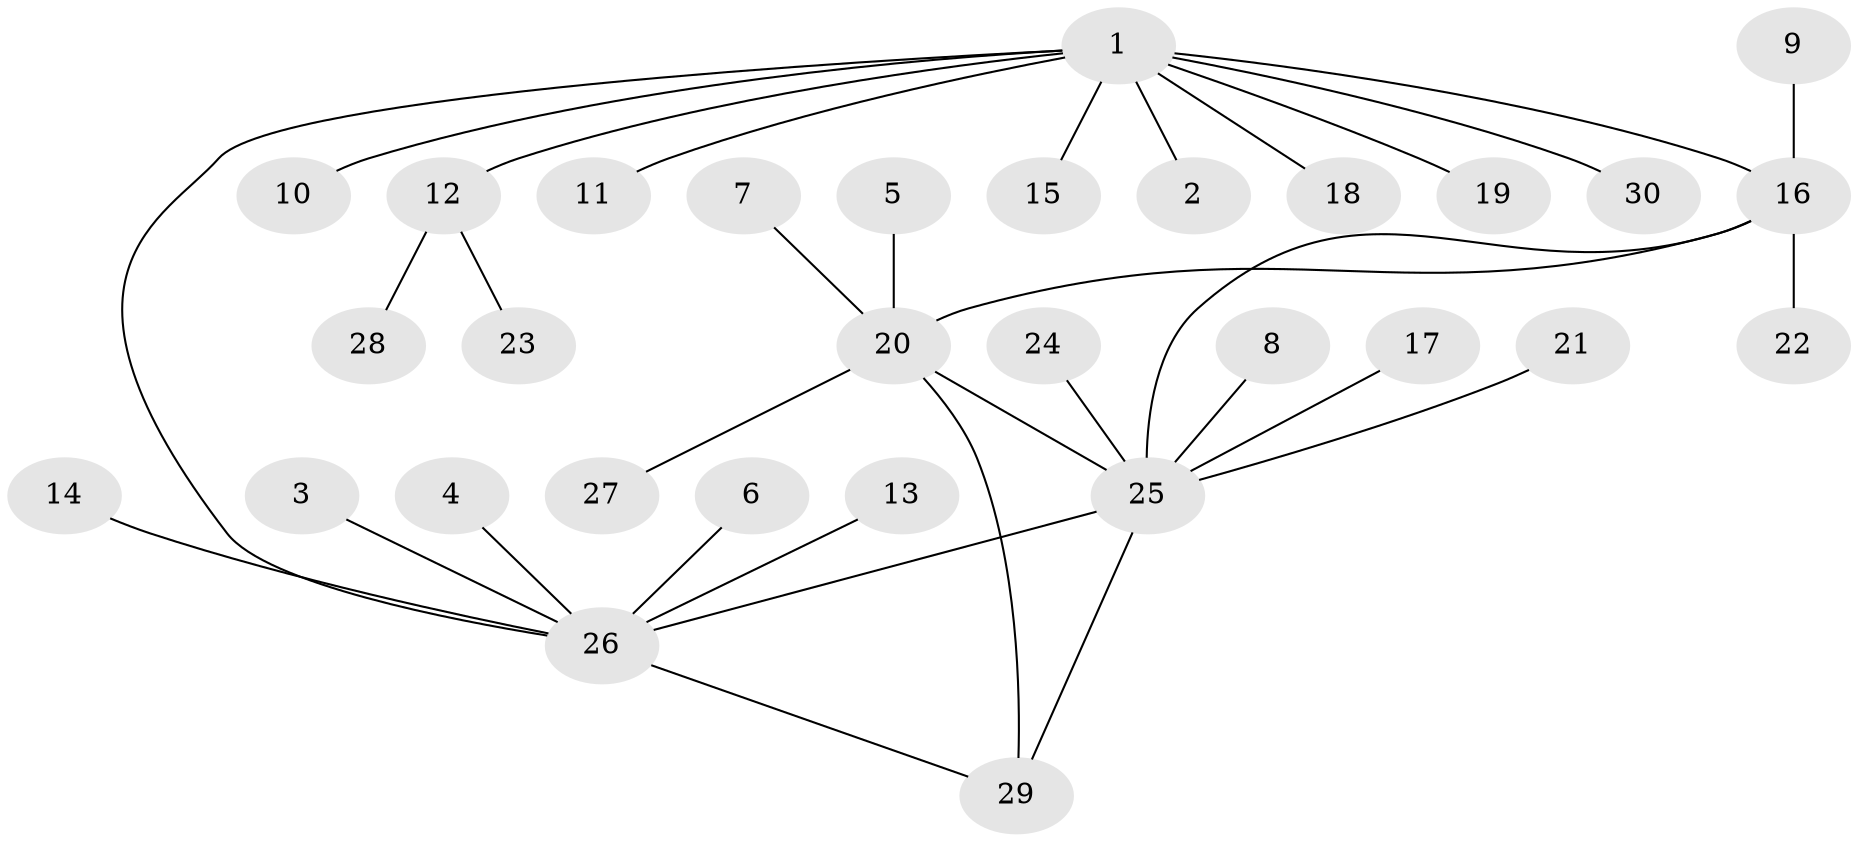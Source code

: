 // original degree distribution, {10: 0.03333333333333333, 3: 0.15, 1: 0.6333333333333333, 8: 0.03333333333333333, 2: 0.11666666666666667, 4: 0.016666666666666666, 9: 0.016666666666666666}
// Generated by graph-tools (version 1.1) at 2025/49/03/09/25 03:49:57]
// undirected, 30 vertices, 33 edges
graph export_dot {
graph [start="1"]
  node [color=gray90,style=filled];
  1;
  2;
  3;
  4;
  5;
  6;
  7;
  8;
  9;
  10;
  11;
  12;
  13;
  14;
  15;
  16;
  17;
  18;
  19;
  20;
  21;
  22;
  23;
  24;
  25;
  26;
  27;
  28;
  29;
  30;
  1 -- 2 [weight=1.0];
  1 -- 10 [weight=1.0];
  1 -- 11 [weight=1.0];
  1 -- 12 [weight=1.0];
  1 -- 15 [weight=1.0];
  1 -- 16 [weight=1.0];
  1 -- 18 [weight=1.0];
  1 -- 19 [weight=1.0];
  1 -- 26 [weight=1.0];
  1 -- 30 [weight=1.0];
  3 -- 26 [weight=1.0];
  4 -- 26 [weight=1.0];
  5 -- 20 [weight=1.0];
  6 -- 26 [weight=1.0];
  7 -- 20 [weight=1.0];
  8 -- 25 [weight=1.0];
  9 -- 16 [weight=1.0];
  12 -- 23 [weight=1.0];
  12 -- 28 [weight=1.0];
  13 -- 26 [weight=1.0];
  14 -- 26 [weight=1.0];
  16 -- 20 [weight=2.0];
  16 -- 22 [weight=1.0];
  16 -- 25 [weight=1.0];
  17 -- 25 [weight=1.0];
  20 -- 25 [weight=1.0];
  20 -- 27 [weight=1.0];
  20 -- 29 [weight=1.0];
  21 -- 25 [weight=1.0];
  24 -- 25 [weight=1.0];
  25 -- 26 [weight=1.0];
  25 -- 29 [weight=1.0];
  26 -- 29 [weight=1.0];
}
